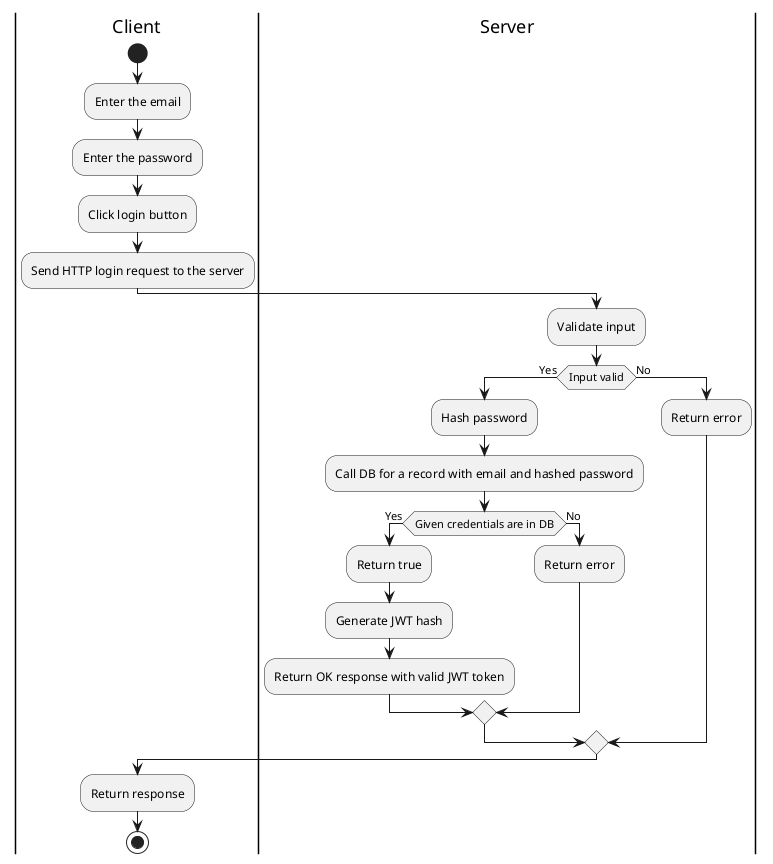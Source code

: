 @startuml
|Client|
start
|Client|
:Enter the email;
:Enter the password;
:Click login button;
:Send HTTP login request to the server;
|Server|
:Validate input;
if (Input valid) then
 ->Yes;
 :Hash password;
 :Call DB for a record with email and hashed password;
 if (Given credentials are in DB) then
  ->Yes;
  :Return true;
  :Generate JWT hash;
  :Return OK response with valid JWT token;
 else
  ->No;
  :Return error;
 endif
else
 -> No;
 :Return error;
endif
|Client|
:Return response;
stop
@enduml